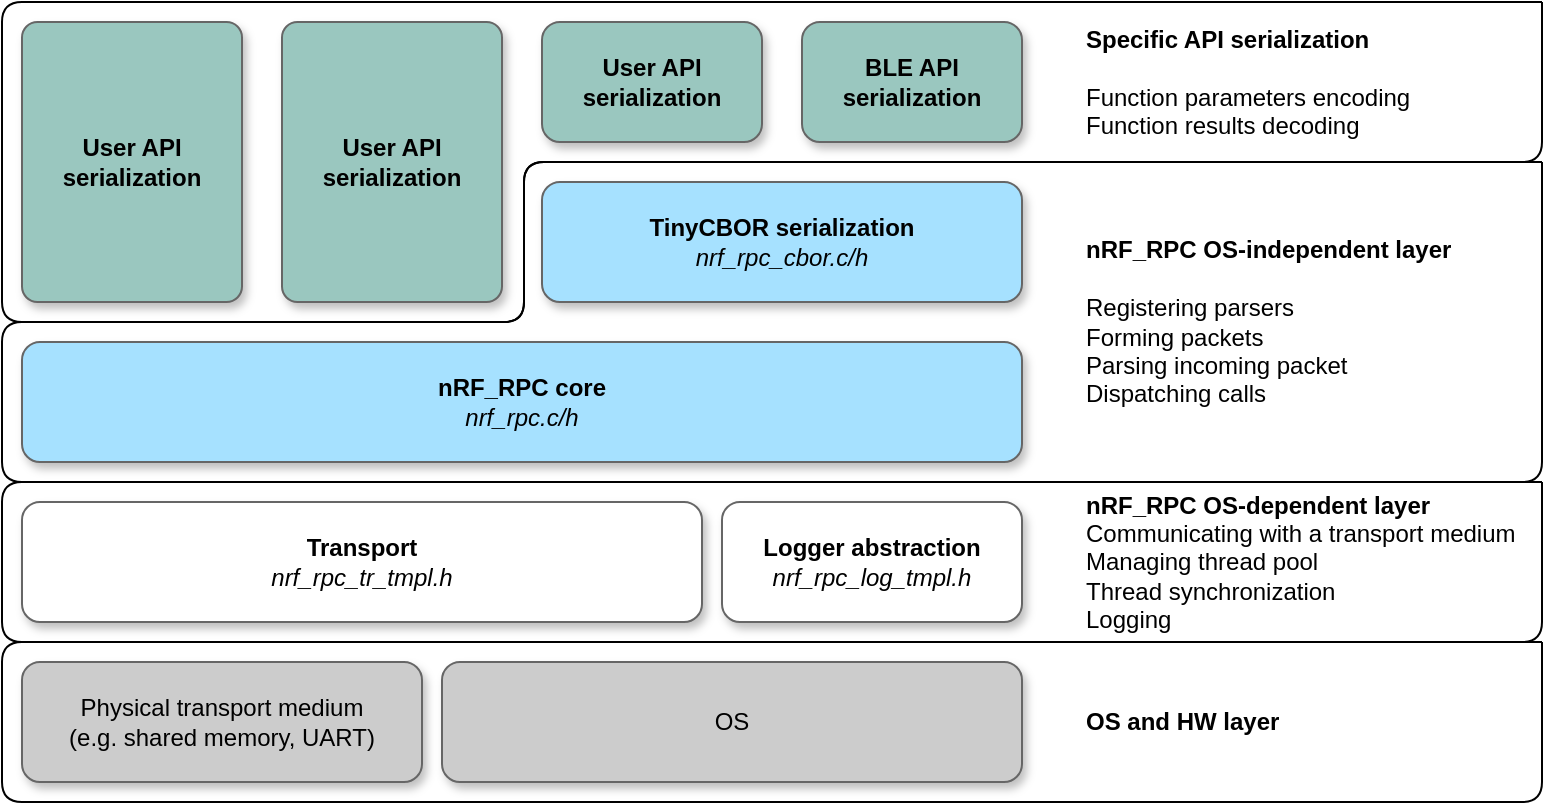 <mxfile version="13.1.2" type="github">
  <diagram id="NBGwnGHwEVBGiKM5YV63" name="Page-1">
    <mxGraphModel dx="1673" dy="993" grid="1" gridSize="10" guides="1" tooltips="1" connect="1" arrows="1" fold="1" page="1" pageScale="1" pageWidth="827" pageHeight="1169" math="0" shadow="0">
      <root>
        <mxCell id="0" />
        <mxCell id="1" parent="0" />
        <mxCell id="zE_9-KKI3P1g9O8DVMl6-16" value="&lt;b&gt;Transport&lt;/b&gt;&lt;br&gt;&lt;i&gt;nrf_rpc_tr_tmpl.h&lt;/i&gt;" style="rounded=1;whiteSpace=wrap;html=1;shadow=1;strokeColor=#666666;" vertex="1" parent="1">
          <mxGeometry x="39" y="280" width="340" height="60" as="geometry" />
        </mxCell>
        <mxCell id="zE_9-KKI3P1g9O8DVMl6-17" value="Physical transport medium&lt;br&gt;(e.g. shared memory, UART)" style="rounded=1;whiteSpace=wrap;html=1;fillColor=#CCCCCC;shadow=1;strokeColor=#666666;" vertex="1" parent="1">
          <mxGeometry x="39" y="360" width="200" height="60" as="geometry" />
        </mxCell>
        <mxCell id="zE_9-KKI3P1g9O8DVMl6-18" value="&lt;b&gt;nRF_RPC core&lt;/b&gt;&lt;br&gt;&lt;i&gt;nrf_rpc.c/h&lt;/i&gt;" style="rounded=1;whiteSpace=wrap;html=1;verticalAlign=middle;fillColor=#A6E1FF;shadow=1;strokeColor=#666666;" vertex="1" parent="1">
          <mxGeometry x="39" y="200" width="500" height="60" as="geometry" />
        </mxCell>
        <mxCell id="zE_9-KKI3P1g9O8DVMl6-19" value="&lt;b&gt;Logger abstraction&lt;/b&gt;&lt;br&gt;&lt;i&gt;nrf_rpc_log_tmpl.h&lt;/i&gt;" style="rounded=1;whiteSpace=wrap;html=1;verticalAlign=middle;shadow=1;strokeColor=#666666;" vertex="1" parent="1">
          <mxGeometry x="389" y="280" width="150" height="60" as="geometry" />
        </mxCell>
        <mxCell id="zE_9-KKI3P1g9O8DVMl6-20" value="OS" style="rounded=1;whiteSpace=wrap;html=1;fillColor=#CCCCCC;shadow=1;strokeColor=#666666;" vertex="1" parent="1">
          <mxGeometry x="249" y="360" width="290" height="60" as="geometry" />
        </mxCell>
        <mxCell id="zE_9-KKI3P1g9O8DVMl6-21" value="&lt;b&gt;TinyCBOR serialization&lt;/b&gt;&lt;br&gt;&lt;i&gt;nrf_rpc_cbor.c/h&lt;/i&gt;" style="rounded=1;whiteSpace=wrap;html=1;verticalAlign=middle;fillColor=#A6E1FF;shadow=1;strokeColor=#666666;" vertex="1" parent="1">
          <mxGeometry x="299" y="120" width="240" height="60" as="geometry" />
        </mxCell>
        <mxCell id="zE_9-KKI3P1g9O8DVMl6-23" value="&lt;b&gt;User API&lt;br&gt;serialization&lt;br&gt;&lt;/b&gt;" style="rounded=1;whiteSpace=wrap;html=1;verticalAlign=middle;fillColor=#9AC7BF;shadow=1;strokeColor=#666666;" vertex="1" parent="1">
          <mxGeometry x="299" y="40" width="110" height="60" as="geometry" />
        </mxCell>
        <mxCell id="zE_9-KKI3P1g9O8DVMl6-24" value="&lt;b&gt;BLE API serialization&lt;/b&gt;" style="rounded=1;whiteSpace=wrap;html=1;verticalAlign=middle;fillColor=#9AC7BF;shadow=1;strokeColor=#666666;" vertex="1" parent="1">
          <mxGeometry x="429" y="40" width="110" height="60" as="geometry" />
        </mxCell>
        <mxCell id="zE_9-KKI3P1g9O8DVMl6-27" value="&lt;b&gt;User API&lt;br&gt;serialization&lt;br&gt;&lt;/b&gt;" style="rounded=1;whiteSpace=wrap;html=1;verticalAlign=middle;fillColor=#9AC7BF;shadow=1;strokeColor=#666666;arcSize=7;" vertex="1" parent="1">
          <mxGeometry x="169" y="40" width="110" height="140" as="geometry" />
        </mxCell>
        <mxCell id="zE_9-KKI3P1g9O8DVMl6-28" value="&lt;b&gt;User API&lt;br&gt;serialization&lt;br&gt;&lt;/b&gt;" style="rounded=1;whiteSpace=wrap;html=1;verticalAlign=middle;fillColor=#9AC7BF;shadow=1;strokeColor=#666666;arcSize=7;" vertex="1" parent="1">
          <mxGeometry x="39" y="40" width="110" height="140" as="geometry" />
        </mxCell>
        <mxCell id="zE_9-KKI3P1g9O8DVMl6-29" value="" style="endArrow=none;html=1;" edge="1" parent="1">
          <mxGeometry width="50" height="50" relative="1" as="geometry">
            <mxPoint x="799" y="350" as="sourcePoint" />
            <mxPoint x="799" y="350" as="targetPoint" />
            <Array as="points">
              <mxPoint x="799" y="430" />
              <mxPoint x="29" y="430" />
              <mxPoint x="29" y="350" />
            </Array>
          </mxGeometry>
        </mxCell>
        <mxCell id="zE_9-KKI3P1g9O8DVMl6-30" value="" style="endArrow=none;html=1;" edge="1" parent="1">
          <mxGeometry width="50" height="50" relative="1" as="geometry">
            <mxPoint x="799" y="270" as="sourcePoint" />
            <mxPoint x="799" y="270" as="targetPoint" />
            <Array as="points">
              <mxPoint x="799" y="350" />
              <mxPoint x="29" y="350" />
              <mxPoint x="29" y="270" />
            </Array>
          </mxGeometry>
        </mxCell>
        <mxCell id="zE_9-KKI3P1g9O8DVMl6-31" value="" style="endArrow=none;html=1;" edge="1" parent="1">
          <mxGeometry width="50" height="50" relative="1" as="geometry">
            <mxPoint x="799" y="110" as="sourcePoint" />
            <mxPoint x="799" y="110" as="targetPoint" />
            <Array as="points">
              <mxPoint x="799" y="270" />
              <mxPoint x="29" y="270" />
              <mxPoint x="29" y="190" />
              <mxPoint x="290" y="190" />
              <mxPoint x="290" y="110" />
            </Array>
          </mxGeometry>
        </mxCell>
        <mxCell id="zE_9-KKI3P1g9O8DVMl6-32" value="" style="endArrow=none;html=1;" edge="1" parent="1">
          <mxGeometry width="50" height="50" relative="1" as="geometry">
            <mxPoint x="799" y="30" as="sourcePoint" />
            <mxPoint x="799" y="30" as="targetPoint" />
            <Array as="points">
              <mxPoint x="799" y="110" />
              <mxPoint x="290" y="110" />
              <mxPoint x="290" y="190" />
              <mxPoint x="29" y="190" />
              <mxPoint x="29" y="30" />
            </Array>
          </mxGeometry>
        </mxCell>
        <mxCell id="zE_9-KKI3P1g9O8DVMl6-33" value="&lt;b&gt;OS and HW layer&lt;br&gt;&lt;/b&gt;" style="text;html=1;strokeColor=none;fillColor=none;align=left;verticalAlign=middle;whiteSpace=wrap;rounded=0;shadow=0;glass=0;comic=0;" vertex="1" parent="1">
          <mxGeometry x="569" y="360" width="200" height="60" as="geometry" />
        </mxCell>
        <mxCell id="zE_9-KKI3P1g9O8DVMl6-34" value="&lt;b&gt;nRF_RPC&amp;nbsp;OS-dependent layer&lt;/b&gt;&lt;br&gt;Communicating with a transport medium&lt;br&gt;Managing thread pool&lt;br&gt;Thread synchronization&lt;br&gt;Logging" style="text;html=1;strokeColor=none;fillColor=none;align=left;verticalAlign=middle;whiteSpace=wrap;rounded=0;shadow=0;glass=0;comic=0;spacing=2;" vertex="1" parent="1">
          <mxGeometry x="569" y="270" width="240" height="80" as="geometry" />
        </mxCell>
        <mxCell id="zE_9-KKI3P1g9O8DVMl6-35" value="&lt;b&gt;nRF_RPC OS-independent layer&lt;/b&gt;&lt;br&gt;&lt;br&gt;Registering parsers&lt;br&gt;Forming packets&lt;br&gt;Parsing incoming packet&lt;br&gt;Dispatching calls" style="text;html=1;strokeColor=none;fillColor=none;align=left;verticalAlign=middle;whiteSpace=wrap;rounded=0;shadow=0;glass=0;comic=0;" vertex="1" parent="1">
          <mxGeometry x="569" y="120" width="200" height="140" as="geometry" />
        </mxCell>
        <mxCell id="zE_9-KKI3P1g9O8DVMl6-36" value="&lt;b&gt;Specific API serialization&lt;/b&gt;&lt;br&gt;&lt;br&gt;Function parameters encoding&lt;br&gt;Function results decoding" style="text;html=1;strokeColor=none;fillColor=none;align=left;verticalAlign=middle;whiteSpace=wrap;rounded=0;shadow=0;glass=0;comic=0;" vertex="1" parent="1">
          <mxGeometry x="569" y="40" width="200" height="60" as="geometry" />
        </mxCell>
      </root>
    </mxGraphModel>
  </diagram>
</mxfile>
